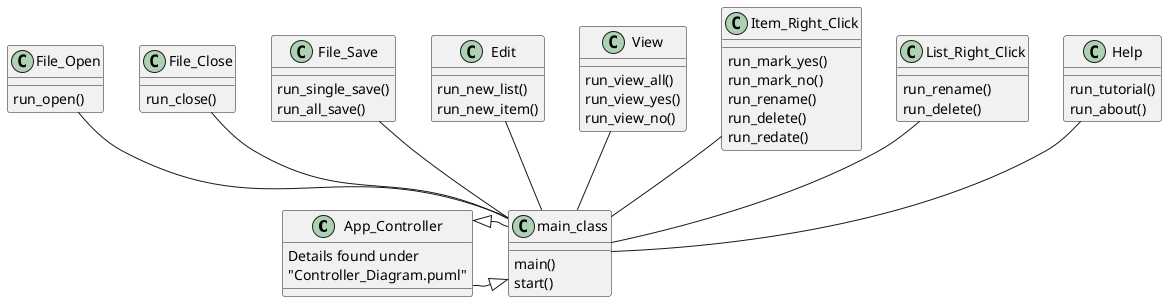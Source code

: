 @startuml
'https://plantuml.com/sequence-diagram

class App_Controller {
Details found under
"Controller_Diagram.puml"
}

class File_Open {
run_open()
}

class File_Close {
run_close()
}

class File_Save {
run_single_save()
run_all_save()
}

class Edit {
run_new_list()
run_new_item()
}

class View {
run_view_all()
run_view_yes()
run_view_no()
}

class Item_Right_Click {
run_mark_yes()
run_mark_no()
run_rename()
run_delete()
run_redate()
}

class List_Right_Click {
run_rename()
run_delete()
}
class Help {
run_tutorial()
run_about()
}

class main_class {
main()
start()
}



App_Controller -|> main_class
App_Controller <|- main_class

Edit -- main_class
File_Close -- main_class
File_Save -- main_class
File_Open -- main_class
Item_Right_Click -- main_class
List_Right_Click -- main_class
Help -- main_class
View -- main_class



@enduml